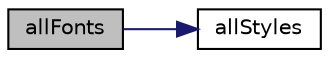 digraph "allFonts"
{
  edge [fontname="Helvetica",fontsize="10",labelfontname="Helvetica",labelfontsize="10"];
  node [fontname="Helvetica",fontsize="10",shape=record];
  rankdir="LR";
  Node8 [label="allFonts",height=0.2,width=0.4,color="black", fillcolor="grey75", style="filled", fontcolor="black"];
  Node8 -> Node9 [color="midnightblue",fontsize="10",style="solid",fontname="Helvetica"];
  Node9 [label="allStyles",height=0.2,width=0.4,color="black", fillcolor="white", style="filled",URL="$class_p_h_p_excel___writer___excel2007___style.html#a60d89869dff0d3ddc54619cba4236007"];
}
